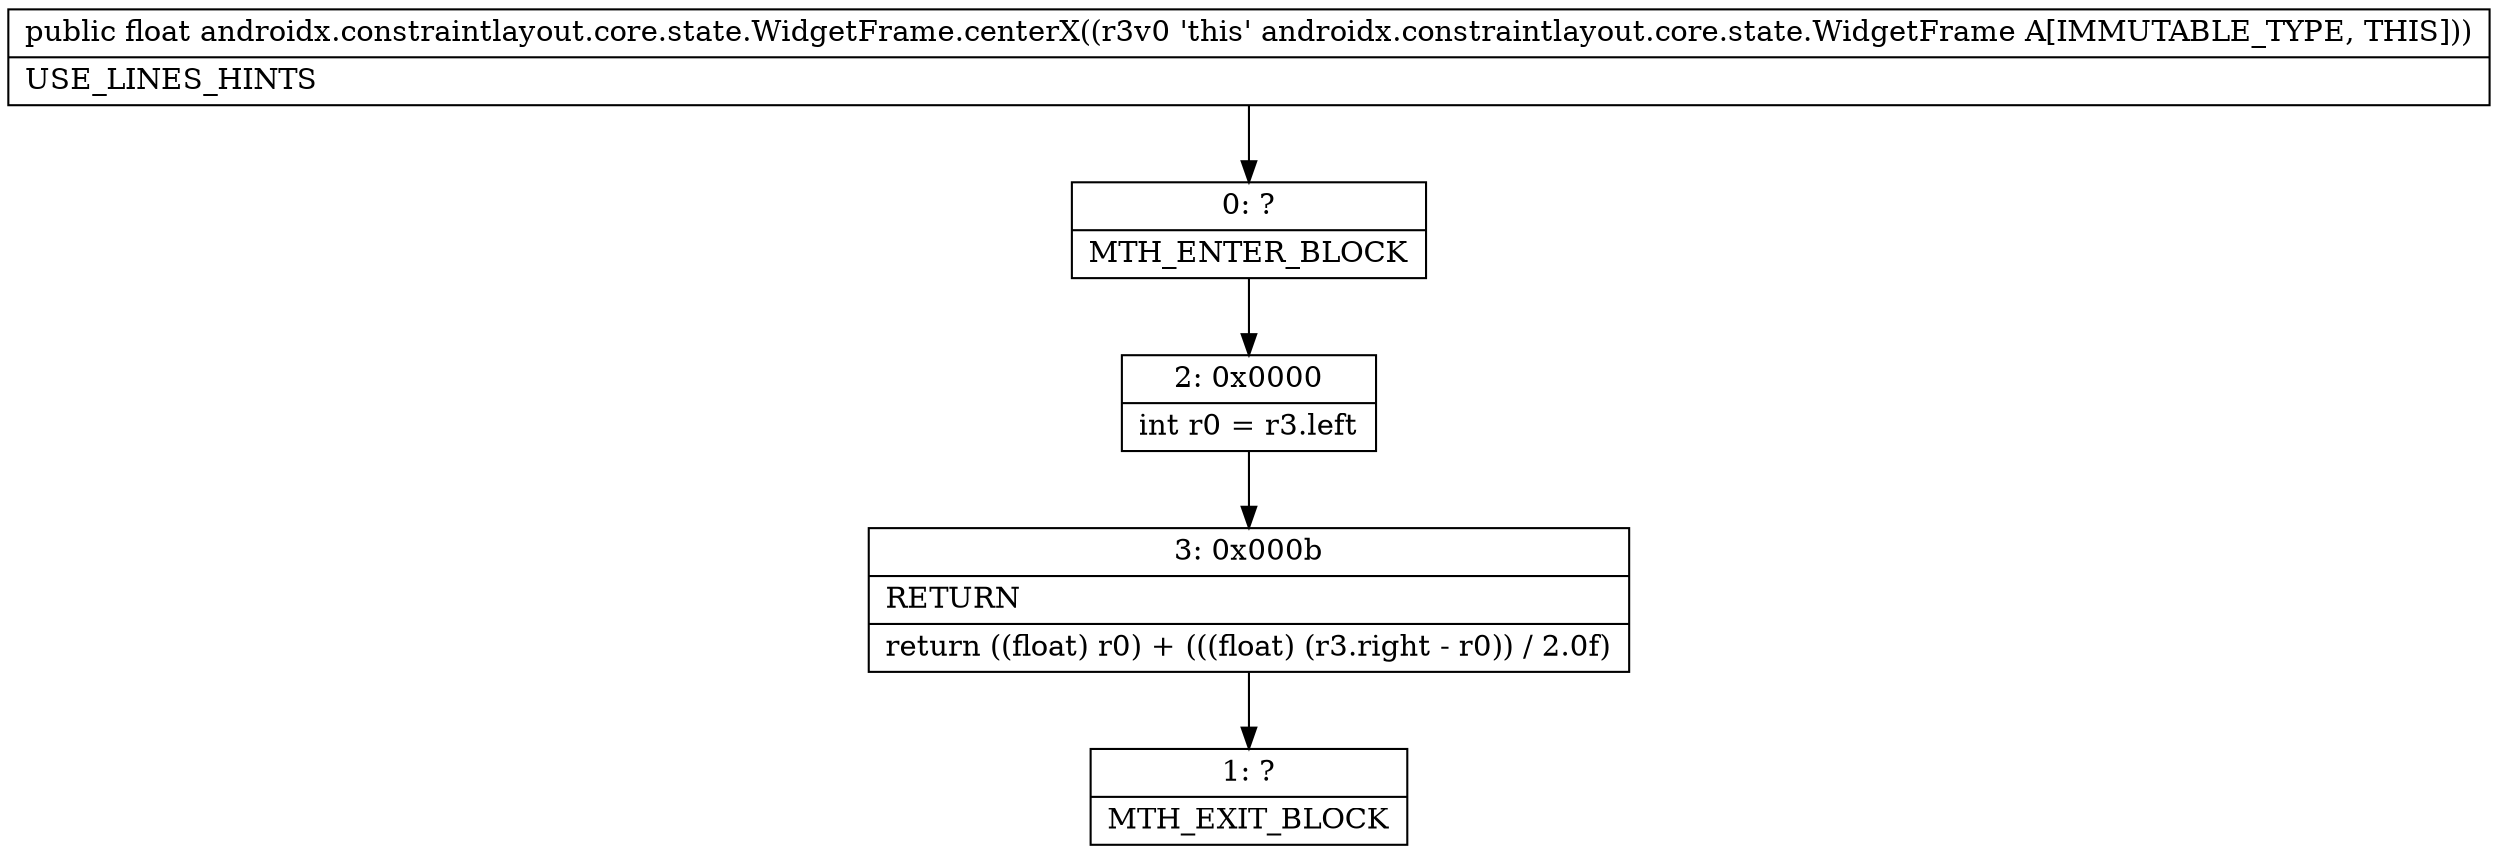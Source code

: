 digraph "CFG forandroidx.constraintlayout.core.state.WidgetFrame.centerX()F" {
Node_0 [shape=record,label="{0\:\ ?|MTH_ENTER_BLOCK\l}"];
Node_2 [shape=record,label="{2\:\ 0x0000|int r0 = r3.left\l}"];
Node_3 [shape=record,label="{3\:\ 0x000b|RETURN\l|return ((float) r0) + (((float) (r3.right \- r0)) \/ 2.0f)\l}"];
Node_1 [shape=record,label="{1\:\ ?|MTH_EXIT_BLOCK\l}"];
MethodNode[shape=record,label="{public float androidx.constraintlayout.core.state.WidgetFrame.centerX((r3v0 'this' androidx.constraintlayout.core.state.WidgetFrame A[IMMUTABLE_TYPE, THIS]))  | USE_LINES_HINTS\l}"];
MethodNode -> Node_0;Node_0 -> Node_2;
Node_2 -> Node_3;
Node_3 -> Node_1;
}


